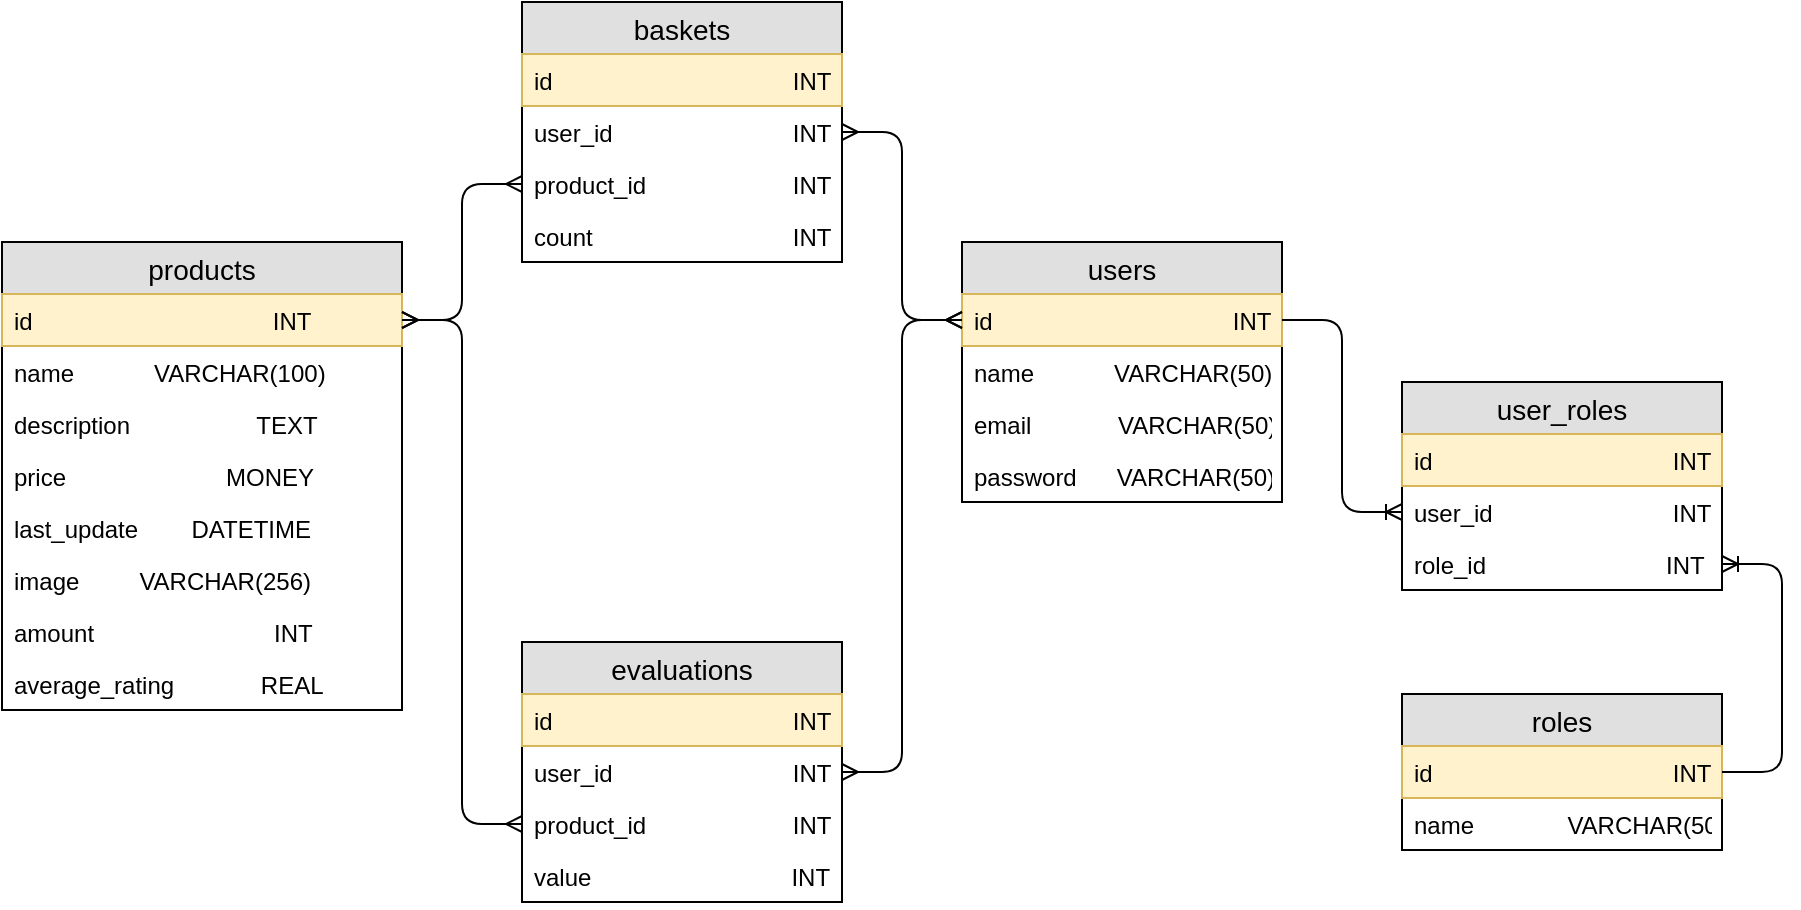 <mxfile version="13.9.1" type="device"><diagram id="U7O6gpLNZ9bcbEOC-BIv" name="Страница 1"><mxGraphModel dx="3821" dy="1648" grid="1" gridSize="10" guides="1" tooltips="1" connect="1" arrows="1" fold="1" page="1" pageScale="1" pageWidth="1169" pageHeight="827" background="none" math="0" shadow="0"><root><mxCell id="0"/><mxCell id="1" parent="0"/><mxCell id="gJAzAdM2OTqBlSdlxUkB-43" value="products" style="swimlane;fontStyle=0;childLayout=stackLayout;horizontal=1;startSize=26;fillColor=#e0e0e0;horizontalStack=0;resizeParent=1;resizeParentMax=0;resizeLast=0;collapsible=1;marginBottom=0;swimlaneFillColor=#ffffff;align=center;fontSize=14;" parent="1" vertex="1"><mxGeometry x="-2280" y="-580" width="200" height="234" as="geometry"/></mxCell><mxCell id="gJAzAdM2OTqBlSdlxUkB-44" value="id                                    INT" style="text;strokeColor=#d6b656;fillColor=#fff2cc;spacingLeft=4;spacingRight=4;overflow=hidden;rotatable=0;points=[[0,0.5],[1,0.5]];portConstraint=eastwest;fontSize=12;" parent="gJAzAdM2OTqBlSdlxUkB-43" vertex="1"><mxGeometry y="26" width="200" height="26" as="geometry"/></mxCell><mxCell id="gJAzAdM2OTqBlSdlxUkB-45" value="name            VARCHAR(100)" style="text;spacingLeft=4;spacingRight=4;overflow=hidden;rotatable=0;points=[[0,0.5],[1,0.5]];portConstraint=eastwest;fontSize=12;" parent="gJAzAdM2OTqBlSdlxUkB-43" vertex="1"><mxGeometry y="52" width="200" height="26" as="geometry"/></mxCell><mxCell id="h0lMTvsO7fJDAwaVE8px-16" value="description                   TEXT" style="text;strokeColor=none;fillColor=none;spacingLeft=4;spacingRight=4;overflow=hidden;rotatable=0;points=[[0,0.5],[1,0.5]];portConstraint=eastwest;fontSize=12;" parent="gJAzAdM2OTqBlSdlxUkB-43" vertex="1"><mxGeometry y="78" width="200" height="26" as="geometry"/></mxCell><mxCell id="GN5qTypWqbngkc-OfD1C-1" value="price                        MONEY" style="text;strokeColor=none;fillColor=none;spacingLeft=4;spacingRight=4;overflow=hidden;rotatable=0;points=[[0,0.5],[1,0.5]];portConstraint=eastwest;fontSize=12;" parent="gJAzAdM2OTqBlSdlxUkB-43" vertex="1"><mxGeometry y="104" width="200" height="26" as="geometry"/></mxCell><mxCell id="GN5qTypWqbngkc-OfD1C-2" value="last_update        DATETIME" style="text;strokeColor=none;fillColor=none;spacingLeft=4;spacingRight=4;overflow=hidden;rotatable=0;points=[[0,0.5],[1,0.5]];portConstraint=eastwest;fontSize=12;" parent="gJAzAdM2OTqBlSdlxUkB-43" vertex="1"><mxGeometry y="130" width="200" height="26" as="geometry"/></mxCell><mxCell id="GN5qTypWqbngkc-OfD1C-3" value="image         VARCHAR(256)" style="text;strokeColor=none;fillColor=none;spacingLeft=4;spacingRight=4;overflow=hidden;rotatable=0;points=[[0,0.5],[1,0.5]];portConstraint=eastwest;fontSize=12;" parent="gJAzAdM2OTqBlSdlxUkB-43" vertex="1"><mxGeometry y="156" width="200" height="26" as="geometry"/></mxCell><mxCell id="GN5qTypWqbngkc-OfD1C-4" value="amount                           INT" style="text;strokeColor=none;fillColor=none;spacingLeft=4;spacingRight=4;overflow=hidden;rotatable=0;points=[[0,0.5],[1,0.5]];portConstraint=eastwest;fontSize=12;" parent="gJAzAdM2OTqBlSdlxUkB-43" vertex="1"><mxGeometry y="182" width="200" height="26" as="geometry"/></mxCell><mxCell id="NB5_aqa3QMgCLunDaP4T-21" value="average_rating             REAL     " style="text;strokeColor=none;fillColor=none;spacingLeft=4;spacingRight=4;overflow=hidden;rotatable=0;points=[[0,0.5],[1,0.5]];portConstraint=eastwest;fontSize=12;" vertex="1" parent="gJAzAdM2OTqBlSdlxUkB-43"><mxGeometry y="208" width="200" height="26" as="geometry"/></mxCell><mxCell id="GN5qTypWqbngkc-OfD1C-5" value="users" style="swimlane;fontStyle=0;childLayout=stackLayout;horizontal=1;startSize=26;fillColor=#e0e0e0;horizontalStack=0;resizeParent=1;resizeParentMax=0;resizeLast=0;collapsible=1;marginBottom=0;swimlaneFillColor=#ffffff;align=center;fontSize=14;" parent="1" vertex="1"><mxGeometry x="-1800" y="-580" width="160" height="130" as="geometry"/></mxCell><mxCell id="GN5qTypWqbngkc-OfD1C-6" value="id                                    INT" style="text;strokeColor=#d6b656;fillColor=#fff2cc;spacingLeft=4;spacingRight=4;overflow=hidden;rotatable=0;points=[[0,0.5],[1,0.5]];portConstraint=eastwest;fontSize=12;" parent="GN5qTypWqbngkc-OfD1C-5" vertex="1"><mxGeometry y="26" width="160" height="26" as="geometry"/></mxCell><mxCell id="GN5qTypWqbngkc-OfD1C-7" value="name            VARCHAR(50)" style="text;spacingLeft=4;spacingRight=4;overflow=hidden;rotatable=0;points=[[0,0.5],[1,0.5]];portConstraint=eastwest;fontSize=12;" parent="GN5qTypWqbngkc-OfD1C-5" vertex="1"><mxGeometry y="52" width="160" height="26" as="geometry"/></mxCell><mxCell id="GN5qTypWqbngkc-OfD1C-8" value="email             VARCHAR(50)" style="text;strokeColor=none;fillColor=none;spacingLeft=4;spacingRight=4;overflow=hidden;rotatable=0;points=[[0,0.5],[1,0.5]];portConstraint=eastwest;fontSize=12;" parent="GN5qTypWqbngkc-OfD1C-5" vertex="1"><mxGeometry y="78" width="160" height="26" as="geometry"/></mxCell><mxCell id="GN5qTypWqbngkc-OfD1C-9" value="password      VARCHAR(50)" style="text;strokeColor=none;fillColor=none;spacingLeft=4;spacingRight=4;overflow=hidden;rotatable=0;points=[[0,0.5],[1,0.5]];portConstraint=eastwest;fontSize=12;" parent="GN5qTypWqbngkc-OfD1C-5" vertex="1"><mxGeometry y="104" width="160" height="26" as="geometry"/></mxCell><mxCell id="GN5qTypWqbngkc-OfD1C-13" value="baskets" style="swimlane;fontStyle=0;childLayout=stackLayout;horizontal=1;startSize=26;fillColor=#e0e0e0;horizontalStack=0;resizeParent=1;resizeParentMax=0;resizeLast=0;collapsible=1;marginBottom=0;swimlaneFillColor=#ffffff;align=center;fontSize=14;" parent="1" vertex="1"><mxGeometry x="-2020" y="-700" width="160" height="130" as="geometry"/></mxCell><mxCell id="GN5qTypWqbngkc-OfD1C-14" value="id                                    INT" style="text;strokeColor=#d6b656;fillColor=#fff2cc;spacingLeft=4;spacingRight=4;overflow=hidden;rotatable=0;points=[[0,0.5],[1,0.5]];portConstraint=eastwest;fontSize=12;" parent="GN5qTypWqbngkc-OfD1C-13" vertex="1"><mxGeometry y="26" width="160" height="26" as="geometry"/></mxCell><mxCell id="GN5qTypWqbngkc-OfD1C-15" value="user_id                           INT" style="text;spacingLeft=4;spacingRight=4;overflow=hidden;rotatable=0;points=[[0,0.5],[1,0.5]];portConstraint=eastwest;fontSize=12;" parent="GN5qTypWqbngkc-OfD1C-13" vertex="1"><mxGeometry y="52" width="160" height="26" as="geometry"/></mxCell><mxCell id="GN5qTypWqbngkc-OfD1C-16" value="product_id                      INT" style="text;strokeColor=none;fillColor=none;spacingLeft=4;spacingRight=4;overflow=hidden;rotatable=0;points=[[0,0.5],[1,0.5]];portConstraint=eastwest;fontSize=12;" parent="GN5qTypWqbngkc-OfD1C-13" vertex="1"><mxGeometry y="78" width="160" height="26" as="geometry"/></mxCell><mxCell id="GN5qTypWqbngkc-OfD1C-27" value="count                              INT" style="text;strokeColor=none;fillColor=none;spacingLeft=4;spacingRight=4;overflow=hidden;rotatable=0;points=[[0,0.5],[1,0.5]];portConstraint=eastwest;fontSize=12;" parent="GN5qTypWqbngkc-OfD1C-13" vertex="1"><mxGeometry y="104" width="160" height="26" as="geometry"/></mxCell><mxCell id="GN5qTypWqbngkc-OfD1C-35" value="user_roles" style="swimlane;fontStyle=0;childLayout=stackLayout;horizontal=1;startSize=26;fillColor=#e0e0e0;horizontalStack=0;resizeParent=1;resizeParentMax=0;resizeLast=0;collapsible=1;marginBottom=0;swimlaneFillColor=#ffffff;align=center;fontSize=14;" parent="1" vertex="1"><mxGeometry x="-1580" y="-510" width="160" height="104" as="geometry"/></mxCell><mxCell id="GN5qTypWqbngkc-OfD1C-36" value="id                                    INT" style="text;strokeColor=#d6b656;fillColor=#fff2cc;spacingLeft=4;spacingRight=4;overflow=hidden;rotatable=0;points=[[0,0.5],[1,0.5]];portConstraint=eastwest;fontSize=12;" parent="GN5qTypWqbngkc-OfD1C-35" vertex="1"><mxGeometry y="26" width="160" height="26" as="geometry"/></mxCell><mxCell id="GN5qTypWqbngkc-OfD1C-37" value="user_id                           INT" style="text;spacingLeft=4;spacingRight=4;overflow=hidden;rotatable=0;points=[[0,0.5],[1,0.5]];portConstraint=eastwest;fontSize=12;" parent="GN5qTypWqbngkc-OfD1C-35" vertex="1"><mxGeometry y="52" width="160" height="26" as="geometry"/></mxCell><mxCell id="GN5qTypWqbngkc-OfD1C-38" value="role_id                           INT" style="text;strokeColor=none;fillColor=none;spacingLeft=4;spacingRight=4;overflow=hidden;rotatable=0;points=[[0,0.5],[1,0.5]];portConstraint=eastwest;fontSize=12;" parent="GN5qTypWqbngkc-OfD1C-35" vertex="1"><mxGeometry y="78" width="160" height="26" as="geometry"/></mxCell><mxCell id="NB5_aqa3QMgCLunDaP4T-5" value="evaluations" style="swimlane;fontStyle=0;childLayout=stackLayout;horizontal=1;startSize=26;fillColor=#e0e0e0;horizontalStack=0;resizeParent=1;resizeParentMax=0;resizeLast=0;collapsible=1;marginBottom=0;swimlaneFillColor=#ffffff;align=center;fontSize=14;" vertex="1" parent="1"><mxGeometry x="-2020" y="-380" width="160" height="130" as="geometry"/></mxCell><mxCell id="NB5_aqa3QMgCLunDaP4T-6" value="id                                    INT" style="text;strokeColor=#d6b656;fillColor=#fff2cc;spacingLeft=4;spacingRight=4;overflow=hidden;rotatable=0;points=[[0,0.5],[1,0.5]];portConstraint=eastwest;fontSize=12;" vertex="1" parent="NB5_aqa3QMgCLunDaP4T-5"><mxGeometry y="26" width="160" height="26" as="geometry"/></mxCell><mxCell id="NB5_aqa3QMgCLunDaP4T-8" value="user_id                           INT" style="text;spacingLeft=4;spacingRight=4;overflow=hidden;rotatable=0;points=[[0,0.5],[1,0.5]];portConstraint=eastwest;fontSize=12;" vertex="1" parent="NB5_aqa3QMgCLunDaP4T-5"><mxGeometry y="52" width="160" height="26" as="geometry"/></mxCell><mxCell id="NB5_aqa3QMgCLunDaP4T-9" value="product_id                      INT" style="text;spacingLeft=4;spacingRight=4;overflow=hidden;rotatable=0;points=[[0,0.5],[1,0.5]];portConstraint=eastwest;fontSize=12;" vertex="1" parent="NB5_aqa3QMgCLunDaP4T-5"><mxGeometry y="78" width="160" height="26" as="geometry"/></mxCell><mxCell id="NB5_aqa3QMgCLunDaP4T-10" value="value                              INT" style="text;spacingLeft=4;spacingRight=4;overflow=hidden;rotatable=0;points=[[0,0.5],[1,0.5]];portConstraint=eastwest;fontSize=12;" vertex="1" parent="NB5_aqa3QMgCLunDaP4T-5"><mxGeometry y="104" width="160" height="26" as="geometry"/></mxCell><mxCell id="NB5_aqa3QMgCLunDaP4T-11" value="" style="edgeStyle=entityRelationEdgeStyle;fontSize=12;html=1;endArrow=ERmany;startArrow=ERmany;exitX=1;exitY=0.5;exitDx=0;exitDy=0;entryX=0;entryY=0.5;entryDx=0;entryDy=0;" edge="1" parent="1" source="NB5_aqa3QMgCLunDaP4T-8" target="GN5qTypWqbngkc-OfD1C-6"><mxGeometry width="100" height="100" relative="1" as="geometry"><mxPoint x="-1800" y="-380" as="sourcePoint"/><mxPoint x="-1880" y="-520" as="targetPoint"/></mxGeometry></mxCell><mxCell id="NB5_aqa3QMgCLunDaP4T-12" value="" style="edgeStyle=entityRelationEdgeStyle;fontSize=12;html=1;endArrow=ERmany;startArrow=ERmany;exitX=0;exitY=0.5;exitDx=0;exitDy=0;entryX=1;entryY=0.5;entryDx=0;entryDy=0;" edge="1" parent="1" source="NB5_aqa3QMgCLunDaP4T-9" target="gJAzAdM2OTqBlSdlxUkB-44"><mxGeometry width="100" height="100" relative="1" as="geometry"><mxPoint x="-2080" y="-306" as="sourcePoint"/><mxPoint x="-2020" y="-540" as="targetPoint"/></mxGeometry></mxCell><mxCell id="NB5_aqa3QMgCLunDaP4T-13" value="" style="edgeStyle=entityRelationEdgeStyle;fontSize=12;html=1;endArrow=ERmany;startArrow=ERmany;exitX=0;exitY=0.5;exitDx=0;exitDy=0;entryX=1;entryY=0.5;entryDx=0;entryDy=0;" edge="1" parent="1" source="GN5qTypWqbngkc-OfD1C-6" target="GN5qTypWqbngkc-OfD1C-15"><mxGeometry width="100" height="100" relative="1" as="geometry"><mxPoint x="-1880" y="-434" as="sourcePoint"/><mxPoint x="-1820" y="-660" as="targetPoint"/></mxGeometry></mxCell><mxCell id="NB5_aqa3QMgCLunDaP4T-14" value="" style="edgeStyle=entityRelationEdgeStyle;fontSize=12;html=1;endArrow=ERmany;startArrow=ERmany;exitX=0;exitY=0.5;exitDx=0;exitDy=0;entryX=1;entryY=0.5;entryDx=0;entryDy=0;" edge="1" parent="1" source="GN5qTypWqbngkc-OfD1C-16" target="gJAzAdM2OTqBlSdlxUkB-44"><mxGeometry width="100" height="100" relative="1" as="geometry"><mxPoint x="-1950" y="-455" as="sourcePoint"/><mxPoint x="-2010" y="-549" as="targetPoint"/></mxGeometry></mxCell><mxCell id="NB5_aqa3QMgCLunDaP4T-15" value="roles" style="swimlane;fontStyle=0;childLayout=stackLayout;horizontal=1;startSize=26;fillColor=#e0e0e0;horizontalStack=0;resizeParent=1;resizeParentMax=0;resizeLast=0;collapsible=1;marginBottom=0;swimlaneFillColor=#ffffff;align=center;fontSize=14;" vertex="1" parent="1"><mxGeometry x="-1580" y="-354" width="160" height="78" as="geometry"/></mxCell><mxCell id="NB5_aqa3QMgCLunDaP4T-16" value="id                                    INT" style="text;strokeColor=#d6b656;fillColor=#fff2cc;spacingLeft=4;spacingRight=4;overflow=hidden;rotatable=0;points=[[0,0.5],[1,0.5]];portConstraint=eastwest;fontSize=12;" vertex="1" parent="NB5_aqa3QMgCLunDaP4T-15"><mxGeometry y="26" width="160" height="26" as="geometry"/></mxCell><mxCell id="NB5_aqa3QMgCLunDaP4T-17" value="name              VARCHAR(50)" style="text;strokeColor=none;fillColor=none;spacingLeft=4;spacingRight=4;overflow=hidden;rotatable=0;points=[[0,0.5],[1,0.5]];portConstraint=eastwest;fontSize=12;" vertex="1" parent="NB5_aqa3QMgCLunDaP4T-15"><mxGeometry y="52" width="160" height="26" as="geometry"/></mxCell><mxCell id="NB5_aqa3QMgCLunDaP4T-19" value="" style="edgeStyle=entityRelationEdgeStyle;fontSize=12;html=1;endArrow=ERoneToMany;exitX=1;exitY=0.5;exitDx=0;exitDy=0;entryX=1;entryY=0.5;entryDx=0;entryDy=0;" edge="1" parent="1" source="NB5_aqa3QMgCLunDaP4T-16" target="GN5qTypWqbngkc-OfD1C-38"><mxGeometry width="100" height="100" relative="1" as="geometry"><mxPoint x="-1390" y="-363" as="sourcePoint"/><mxPoint x="-1290" y="-463" as="targetPoint"/></mxGeometry></mxCell><mxCell id="NB5_aqa3QMgCLunDaP4T-20" value="" style="edgeStyle=entityRelationEdgeStyle;fontSize=12;html=1;endArrow=ERoneToMany;exitX=1;exitY=0.5;exitDx=0;exitDy=0;entryX=0;entryY=0.5;entryDx=0;entryDy=0;" edge="1" parent="1" source="GN5qTypWqbngkc-OfD1C-6" target="GN5qTypWqbngkc-OfD1C-37"><mxGeometry width="100" height="100" relative="1" as="geometry"><mxPoint x="-1710" y="-316" as="sourcePoint"/><mxPoint x="-1710" y="-420" as="targetPoint"/></mxGeometry></mxCell></root></mxGraphModel></diagram></mxfile>